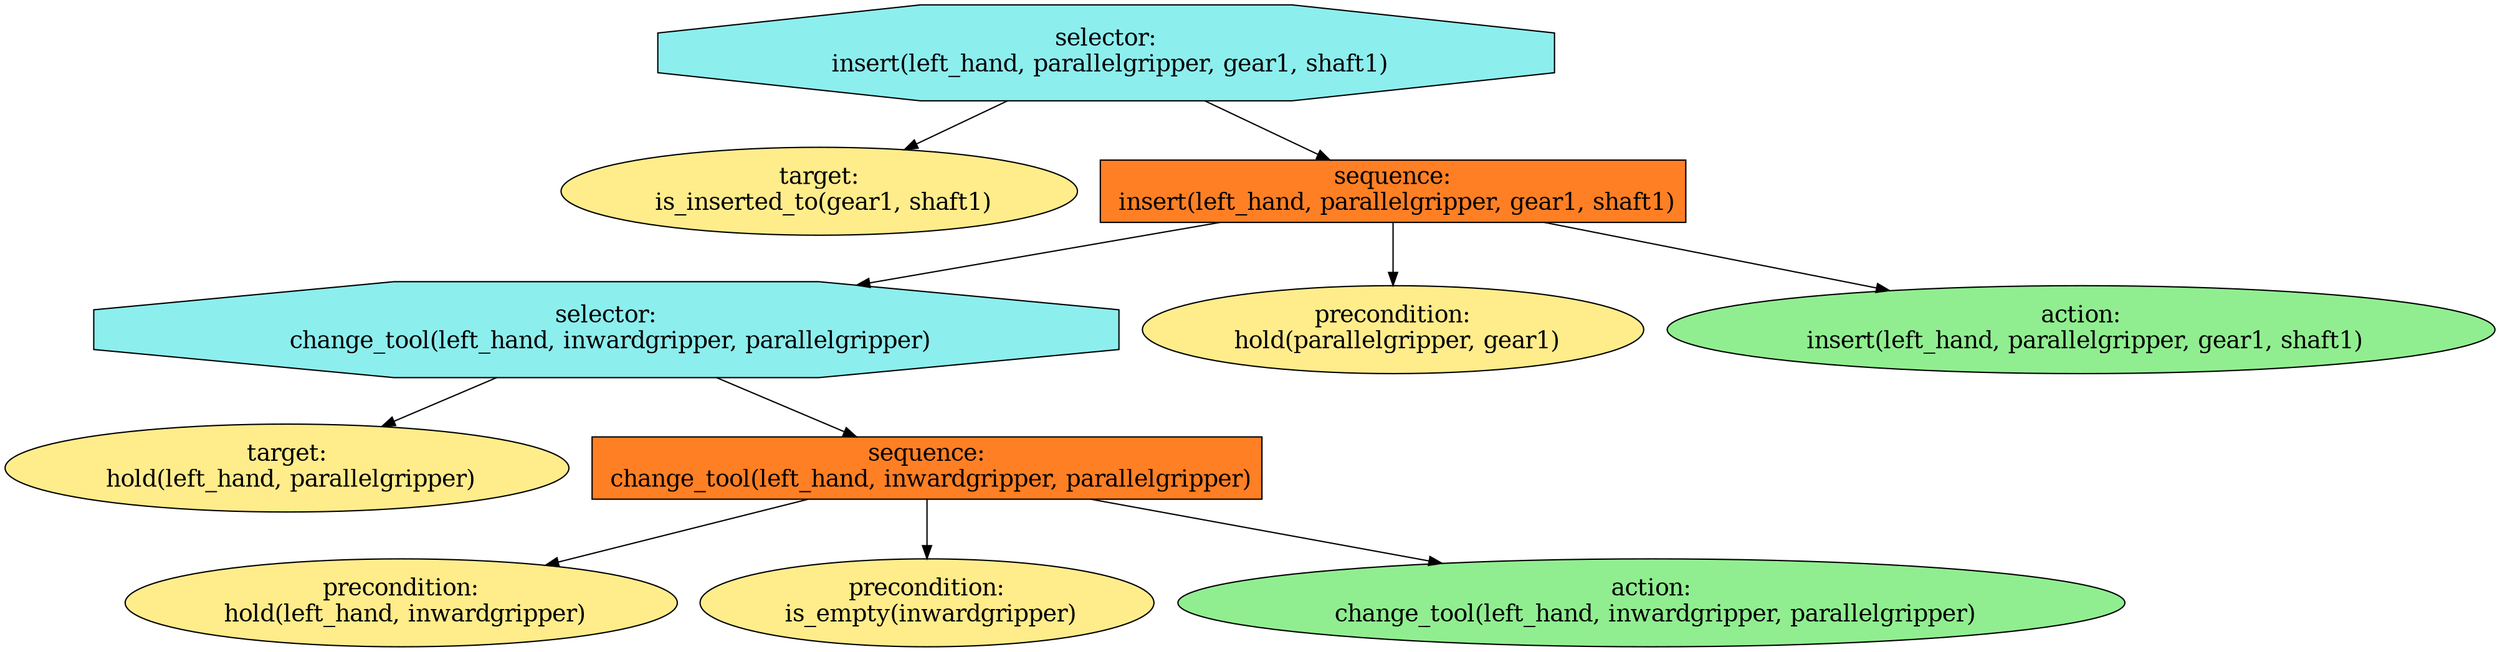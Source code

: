 digraph pastafarianism {
ordering=out;
graph [fontname="times-roman"];
node [fontname="times-roman"];
edge [fontname="times-roman"];
"selector:
 insert(left_hand, parallelgripper, gear1, shaft1)" [fillcolor=darkslategray2, fontcolor=black, fontsize=18, label="selector:
 insert(left_hand, parallelgripper, gear1, shaft1)", shape=octagon, style=filled];
"target:
 is_inserted_to(gear1, shaft1)" [fillcolor=lightgoldenrod1, fontcolor=black, fontsize=18, label="target:
 is_inserted_to(gear1, shaft1)", shape=ellipse, style=filled];
"selector:
 insert(left_hand, parallelgripper, gear1, shaft1)" -> "target:
 is_inserted_to(gear1, shaft1)";
"sequence:
 insert(left_hand, parallelgripper, gear1, shaft1)" [fillcolor=chocolate1, fontcolor=black, fontsize=18, label="sequence:
 insert(left_hand, parallelgripper, gear1, shaft1)", shape=box, style=filled];
"selector:
 insert(left_hand, parallelgripper, gear1, shaft1)" -> "sequence:
 insert(left_hand, parallelgripper, gear1, shaft1)";
"selector:
 change_tool(left_hand, inwardgripper, parallelgripper)" [fillcolor=darkslategray2, fontcolor=black, fontsize=18, label="selector:
 change_tool(left_hand, inwardgripper, parallelgripper)", shape=octagon, style=filled];
"sequence:
 insert(left_hand, parallelgripper, gear1, shaft1)" -> "selector:
 change_tool(left_hand, inwardgripper, parallelgripper)";
"target:
 hold(left_hand, parallelgripper)" [fillcolor=lightgoldenrod1, fontcolor=black, fontsize=18, label="target:
 hold(left_hand, parallelgripper)", shape=ellipse, style=filled];
"selector:
 change_tool(left_hand, inwardgripper, parallelgripper)" -> "target:
 hold(left_hand, parallelgripper)";
"sequence:
 change_tool(left_hand, inwardgripper, parallelgripper)" [fillcolor=chocolate1, fontcolor=black, fontsize=18, label="sequence:
 change_tool(left_hand, inwardgripper, parallelgripper)", shape=box, style=filled];
"selector:
 change_tool(left_hand, inwardgripper, parallelgripper)" -> "sequence:
 change_tool(left_hand, inwardgripper, parallelgripper)";
"precondition:
 hold(left_hand, inwardgripper)" [fillcolor=lightgoldenrod1, fontcolor=black, fontsize=18, label="precondition:
 hold(left_hand, inwardgripper)", shape=ellipse, style=filled];
"sequence:
 change_tool(left_hand, inwardgripper, parallelgripper)" -> "precondition:
 hold(left_hand, inwardgripper)";
"precondition:
 is_empty(inwardgripper)" [fillcolor=lightgoldenrod1, fontcolor=black, fontsize=18, label="precondition:
 is_empty(inwardgripper)", shape=ellipse, style=filled];
"sequence:
 change_tool(left_hand, inwardgripper, parallelgripper)" -> "precondition:
 is_empty(inwardgripper)";
"action:
 change_tool(left_hand, inwardgripper, parallelgripper)" [fillcolor=lightgreen, fontcolor=black, fontsize=18, label="action:
 change_tool(left_hand, inwardgripper, parallelgripper)", shape=ellipse, style=filled];
"sequence:
 change_tool(left_hand, inwardgripper, parallelgripper)" -> "action:
 change_tool(left_hand, inwardgripper, parallelgripper)";
"precondition:
 hold(parallelgripper, gear1)" [fillcolor=lightgoldenrod1, fontcolor=black, fontsize=18, label="precondition:
 hold(parallelgripper, gear1)", shape=ellipse, style=filled];
"sequence:
 insert(left_hand, parallelgripper, gear1, shaft1)" -> "precondition:
 hold(parallelgripper, gear1)";
"action:
 insert(left_hand, parallelgripper, gear1, shaft1)" [fillcolor=lightgreen, fontcolor=black, fontsize=18, label="action:
 insert(left_hand, parallelgripper, gear1, shaft1)", shape=ellipse, style=filled];
"sequence:
 insert(left_hand, parallelgripper, gear1, shaft1)" -> "action:
 insert(left_hand, parallelgripper, gear1, shaft1)";
}
